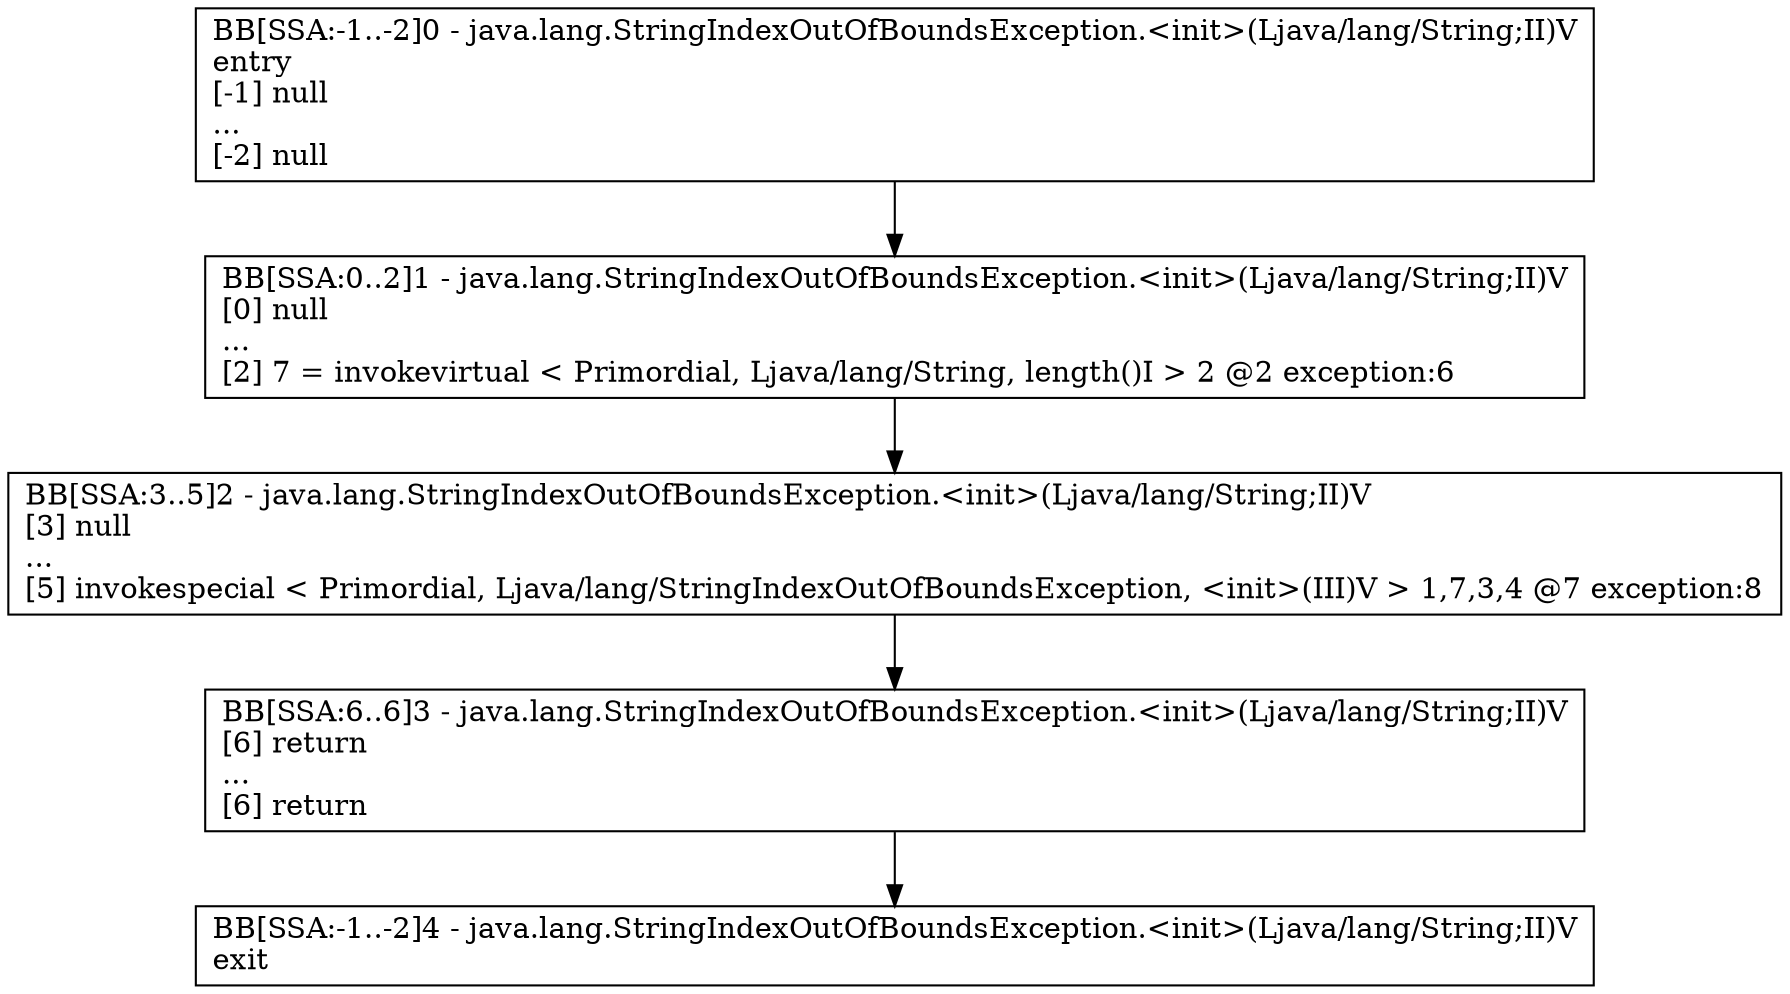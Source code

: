 digraph{
5 [label="BB[SSA:-1..-2]4 - java.lang.StringIndexOutOfBoundsException.<init>(Ljava/lang/String;II)V\lexit\l", shape=box, color=black]
1 [label="BB[SSA:-1..-2]0 - java.lang.StringIndexOutOfBoundsException.<init>(Ljava/lang/String;II)V\lentry\l[-1] null\l...\l[-2] null\l", shape=box, color=black]
4 [label="BB[SSA:6..6]3 - java.lang.StringIndexOutOfBoundsException.<init>(Ljava/lang/String;II)V\l[6] return\l...\l[6] return\l", shape=box, color=black]
3 [label="BB[SSA:3..5]2 - java.lang.StringIndexOutOfBoundsException.<init>(Ljava/lang/String;II)V\l[3] null\l...\l[5] invokespecial < Primordial, Ljava/lang/StringIndexOutOfBoundsException, <init>(III)V > 1,7,3,4 @7 exception:8\l", shape=box, color=black]
2 [label="BB[SSA:0..2]1 - java.lang.StringIndexOutOfBoundsException.<init>(Ljava/lang/String;II)V\l[0] null\l...\l[2] 7 = invokevirtual < Primordial, Ljava/lang/String, length()I > 2 @2 exception:6\l", shape=box, color=black]
1 -> 2
2 -> 3
3 -> 4
4 -> 5
}